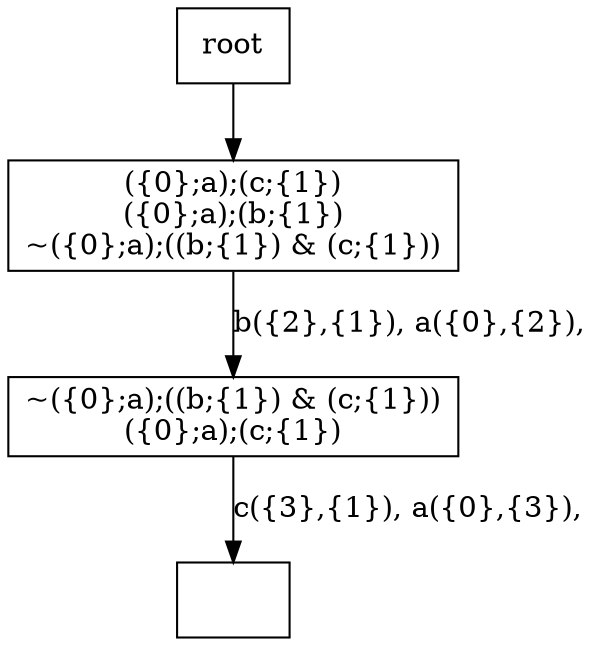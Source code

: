 digraph {
node[shape="box"]
N0x147705080[label="({0};a);(c;{1})
({0};a);(b;{1})
~({0};a);((b;{1}) & (c;{1}))
"];
N0x147705080 -> N0x147709a80[label="b({2},{1}), a({0},{2}), 
"];
N0x147709a80[label="~({0};a);((b;{1}) & (c;{1}))
({0};a);(c;{1})
"];
N0x147709a80 -> N0x147707400[label="c({3},{1}), a({0},{3}), 
"];
N0x147707400[label=""];
root -> N0x147705080;
}
